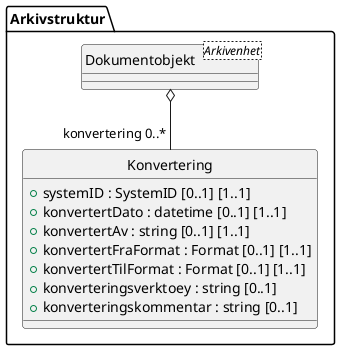 @startuml
skinparam nodesep 100
hide circle
class Arkivstruktur.Konvertering {
  +systemID : SystemID [0..1] [1..1]
  +konvertertDato : datetime [0..1] [1..1]
  +konvertertAv : string [0..1] [1..1]
  +konvertertFraFormat : Format [0..1] [1..1]
  +konvertertTilFormat : Format [0..1] [1..1]
  +konverteringsverktoey : string [0..1]
  +konverteringskommentar : string [0..1]
}
class Arkivstruktur.Dokumentobjekt <Arkivenhet> {
}
Arkivstruktur.Dokumentobjekt o-- "konvertering 0..*" Arkivstruktur.Konvertering
@enduml
